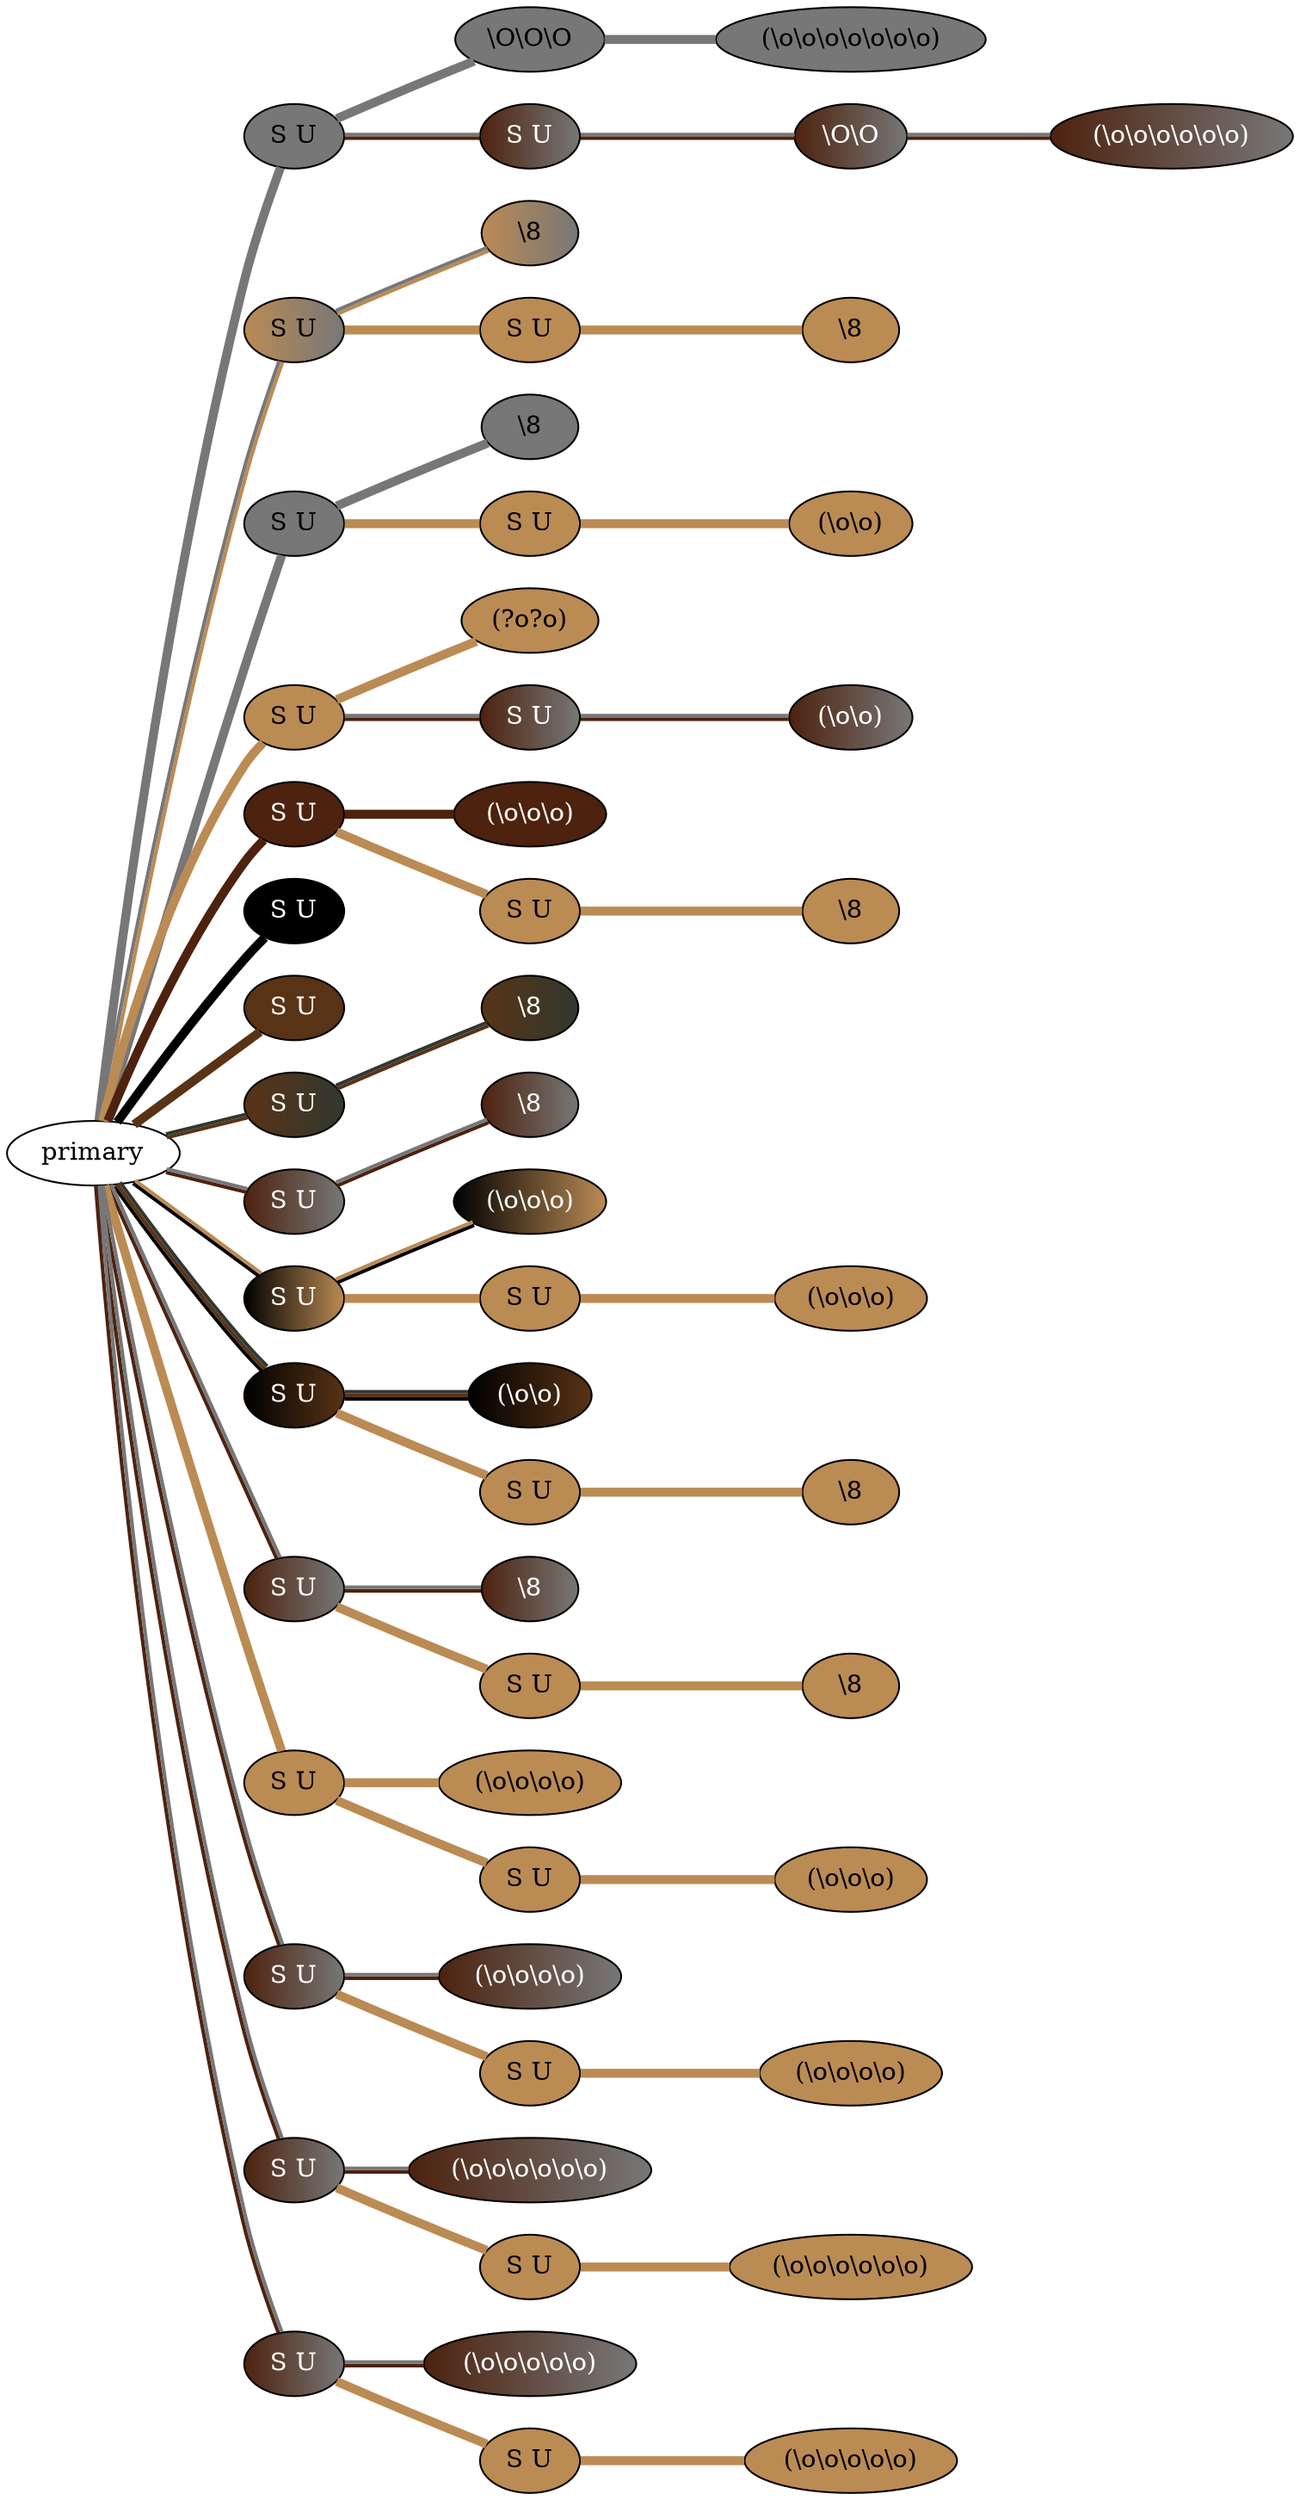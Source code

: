 graph {
 graph [rankdir=LR]
"1" [qtype="pendant_node", pendant_colors="#777777", pendant_ply="S", pendant_attach="U", pendant_length="36.0", label="S U", style=filled, fillcolor="#777777", fontcolor="#000000"]
"primary" -- "1" [qtype="pendant_link",penwidth=5,color="#777777"]
"1:0" [qtype="knot_node", knot_value="3", knot_type="S", knot_position="4.5", knot_spin="Z", label="\\O\\O\\O", style=filled, fillcolor="#777777" , fontcolor="#000000"]
"1" -- "1:0" [qtype="knot_link",penwidth=5,color="#777777"]
"1:1" [qtype="knot_node", knot_value="7", knot_type="L", knot_position="16.5", knot_spin="Z", label="(\\o\\o\\o\\o\\o\\o\\o)", style=filled, fillcolor="#777777" , fontcolor="#000000"]
"1:0" -- "1:1" [qtype="knot_link",penwidth=5,color="#777777"]
"1s1" [qtype="pendant_node", pendant_colors="#4D220E:#777777", pendant_ply="S", pendant_attach="U", pendant_length="30.0", label="S U", style=filled, fillcolor="#4D220E:#777777", fontcolor="#ffffff"]
"1" -- "1s1" [qtype="pendant_link",penwidth=2,color="#4D220E:#777777"]
"1s1:0" [qtype="knot_node", knot_value="2", knot_type="S", knot_position="4.5", knot_spin="Z", label="\\O\\O", style=filled, fillcolor="#4D220E:#777777" , fontcolor="#ffffff"]
"1s1" -- "1s1:0" [qtype="knot_link",penwidth=2,color="#4D220E:#777777"]
"1s1:1" [qtype="knot_node", knot_value="6", knot_type="L", knot_position="16.0", knot_spin="Z", label="(\\o\\o\\o\\o\\o\\o)", style=filled, fillcolor="#4D220E:#777777" , fontcolor="#ffffff"]
"1s1:0" -- "1s1:1" [qtype="knot_link",penwidth=2,color="#4D220E:#777777"]
"2" [qtype="pendant_node", pendant_colors="#BB8B54:#777777", pendant_ply="S", pendant_attach="U", pendant_length="42.0", label="S U", style=filled, fillcolor="#BB8B54:#777777", fontcolor="#000000"]
"primary" -- "2" [qtype="pendant_link",penwidth=2,color="#BB8B54:#777777"]
"2:0" [qtype="knot_node", knot_value="1", knot_type="E", knot_position="15.0", knot_spin="Z", label="\\8", style=filled, fillcolor="#BB8B54:#777777" , fontcolor="#000000"]
"2" -- "2:0" [qtype="knot_link",penwidth=2,color="#BB8B54:#777777"]
"2s1" [qtype="pendant_node", pendant_colors="#BB8B54", pendant_ply="S", pendant_attach="U", pendant_length="25.0", label="S U", style=filled, fillcolor="#BB8B54", fontcolor="#000000"]
"2" -- "2s1" [qtype="pendant_link",penwidth=5,color="#BB8B54"]
"2s1:0" [qtype="knot_node", knot_value="1", knot_type="E", knot_position="7.0", knot_spin="Z", label="\\8", style=filled, fillcolor="#BB8B54" , fontcolor="#000000"]
"2s1" -- "2s1:0" [qtype="knot_link",penwidth=5,color="#BB8B54"]
"3" [qtype="pendant_node", pendant_colors="#777777", pendant_ply="S", pendant_attach="U", pendant_length="42.5", label="S U", style=filled, fillcolor="#777777", fontcolor="#000000"]
"primary" -- "3" [qtype="pendant_link",penwidth=5,color="#777777"]
"3:0" [qtype="knot_node", knot_value="1", knot_type="E", knot_position="15.0", knot_spin="Z", label="\\8", style=filled, fillcolor="#777777" , fontcolor="#000000"]
"3" -- "3:0" [qtype="knot_link",penwidth=5,color="#777777"]
"3s1" [qtype="pendant_node", pendant_colors="#BB8B54", pendant_ply="S", pendant_attach="U", pendant_length="34.0", label="S U", style=filled, fillcolor="#BB8B54", fontcolor="#000000"]
"3" -- "3s1" [qtype="pendant_link",penwidth=5,color="#BB8B54"]
"3s1:0" [qtype="knot_node", knot_value="2", knot_type="L", knot_position="7.0", knot_spin="Z", label="(\\o\\o)", style=filled, fillcolor="#BB8B54" , fontcolor="#000000"]
"3s1" -- "3s1:0" [qtype="knot_link",penwidth=5,color="#BB8B54"]
"4" [qtype="pendant_node", pendant_colors="#BB8B54", pendant_ply="S", pendant_attach="U", pendant_length="46.5", label="S U", style=filled, fillcolor="#BB8B54", fontcolor="#000000"]
"primary" -- "4" [qtype="pendant_link",penwidth=5,color="#BB8B54"]
"4:0" [qtype="knot_node", knot_value="2", knot_type="L", knot_position="14.5", knot_spin="U", label="(?o?o)", style=filled, fillcolor="#BB8B54" , fontcolor="#000000"]
"4" -- "4:0" [qtype="knot_link",penwidth=5,color="#BB8B54"]
"4s1" [qtype="pendant_node", pendant_colors="#4D220E:#777777", pendant_ply="S", pendant_attach="U", pendant_length="36.0", label="S U", style=filled, fillcolor="#4D220E:#777777", fontcolor="#ffffff"]
"4" -- "4s1" [qtype="pendant_link",penwidth=2,color="#4D220E:#777777"]
"4s1:0" [qtype="knot_node", knot_value="2", knot_type="L", knot_position="7.5", knot_spin="Z", label="(\\o\\o)", style=filled, fillcolor="#4D220E:#777777" , fontcolor="#ffffff"]
"4s1" -- "4s1:0" [qtype="knot_link",penwidth=2,color="#4D220E:#777777"]
"5" [qtype="pendant_node", pendant_colors="#4D220E", pendant_ply="S", pendant_attach="U", pendant_length="39.0", label="S U", style=filled, fillcolor="#4D220E", fontcolor="#ffffff"]
"primary" -- "5" [qtype="pendant_link",penwidth=5,color="#4D220E"]
"5:0" [qtype="knot_node", knot_value="3", knot_type="L", knot_position="14.5", knot_spin="Z", label="(\\o\\o\\o)", style=filled, fillcolor="#4D220E" , fontcolor="#ffffff"]
"5" -- "5:0" [qtype="knot_link",penwidth=5,color="#4D220E"]
"5s1" [qtype="pendant_node", pendant_colors="#BB8B54", pendant_ply="S", pendant_attach="U", pendant_length="34.5", label="S U", style=filled, fillcolor="#BB8B54", fontcolor="#000000"]
"5" -- "5s1" [qtype="pendant_link",penwidth=5,color="#BB8B54"]
"5s1:0" [qtype="knot_node", knot_value="1", knot_type="E", knot_position="7.0", knot_spin="Z", label="\\8", style=filled, fillcolor="#BB8B54" , fontcolor="#000000"]
"5s1" -- "5s1:0" [qtype="knot_link",penwidth=5,color="#BB8B54"]
"6" [qtype="pendant_node", pendant_colors="#000000", pendant_ply="S", pendant_attach="U", pendant_length="37.5", label="S U", style=filled, fillcolor="#000000", fontcolor="#ffffff"]
"primary" -- "6" [qtype="pendant_link",penwidth=5,color="#000000"]
"7" [qtype="pendant_node", pendant_colors="#593315", pendant_ply="S", pendant_attach="U", pendant_length="50.5", label="S U", style=filled, fillcolor="#593315", fontcolor="#ffffff"]
"primary" -- "7" [qtype="pendant_link",penwidth=5,color="#593315"]
"8" [qtype="pendant_node", pendant_colors="#593315:#313830", pendant_ply="S", pendant_attach="U", pendant_length="32.5", label="S U", style=filled, fillcolor="#593315:#313830", fontcolor="#ffffff"]
"primary" -- "8" [qtype="pendant_link",penwidth=2,color="#593315:#313830"]
"8:0" [qtype="knot_node", knot_value="1", knot_type="E", knot_position="14.0", knot_spin="Z", label="\\8", style=filled, fillcolor="#593315:#313830" , fontcolor="#ffffff"]
"8" -- "8:0" [qtype="knot_link",penwidth=2,color="#593315:#313830"]
"9" [qtype="pendant_node", pendant_colors="#4D220E:#777777", pendant_ply="S", pendant_attach="U", pendant_length="45.5", label="S U", style=filled, fillcolor="#4D220E:#777777", fontcolor="#ffffff"]
"primary" -- "9" [qtype="pendant_link",penwidth=2,color="#4D220E:#777777"]
"9:0" [qtype="knot_node", knot_value="1", knot_type="E", knot_position="14.0", knot_spin="Z", label="\\8", style=filled, fillcolor="#4D220E:#777777" , fontcolor="#ffffff"]
"9" -- "9:0" [qtype="knot_link",penwidth=2,color="#4D220E:#777777"]
"10" [qtype="pendant_node", pendant_colors="#000000:#BB8B54", pendant_ply="S", pendant_attach="U", pendant_length="52.0", label="S U", style=filled, fillcolor="#000000:#BB8B54", fontcolor="#ffffff"]
"primary" -- "10" [qtype="pendant_link",penwidth=2,color="#000000:#BB8B54"]
"10:0" [qtype="knot_node", knot_value="3", knot_type="L", knot_position="13.5", knot_spin="Z", label="(\\o\\o\\o)", style=filled, fillcolor="#000000:#BB8B54" , fontcolor="#ffffff"]
"10" -- "10:0" [qtype="knot_link",penwidth=2,color="#000000:#BB8B54"]
"10s1" [qtype="pendant_node", pendant_colors="#BB8B54", pendant_ply="S", pendant_attach="U", pendant_length="35.0", label="S U", style=filled, fillcolor="#BB8B54", fontcolor="#000000"]
"10" -- "10s1" [qtype="pendant_link",penwidth=5,color="#BB8B54"]
"10s1:0" [qtype="knot_node", knot_value="3", knot_type="L", knot_position="7.0", knot_spin="Z", label="(\\o\\o\\o)", style=filled, fillcolor="#BB8B54" , fontcolor="#000000"]
"10s1" -- "10s1:0" [qtype="knot_link",penwidth=5,color="#BB8B54"]
"11" [qtype="pendant_node", pendant_colors="#000000:#593315:#313830", pendant_ply="S", pendant_attach="U", pendant_length="42.5", label="S U", style=filled, fillcolor="#000000:#593315:#313830", fontcolor="#ffffff"]
"primary" -- "11" [qtype="pendant_link",penwidth=2,color="#000000:#593315:#313830"]
"11:0" [qtype="knot_node", knot_value="2", knot_type="L", knot_position="13.0", knot_spin="Z", label="(\\o\\o)", style=filled, fillcolor="#000000:#593315:#313830" , fontcolor="#ffffff"]
"11" -- "11:0" [qtype="knot_link",penwidth=2,color="#000000:#593315:#313830"]
"11s1" [qtype="pendant_node", pendant_colors="#BB8B54", pendant_ply="S", pendant_attach="U", pendant_length="36.0", label="S U", style=filled, fillcolor="#BB8B54", fontcolor="#000000"]
"11" -- "11s1" [qtype="pendant_link",penwidth=5,color="#BB8B54"]
"11s1:0" [qtype="knot_node", knot_value="1", knot_type="E", knot_position="6.5", knot_spin="Z", label="\\8", style=filled, fillcolor="#BB8B54" , fontcolor="#000000"]
"11s1" -- "11s1:0" [qtype="knot_link",penwidth=5,color="#BB8B54"]
"12" [qtype="pendant_node", pendant_colors="#4D220E:#777777", pendant_ply="S", pendant_attach="U", pendant_length="31.5", label="S U", style=filled, fillcolor="#4D220E:#777777", fontcolor="#ffffff"]
"primary" -- "12" [qtype="pendant_link",penwidth=2,color="#4D220E:#777777"]
"12:0" [qtype="knot_node", knot_value="1", knot_type="E", knot_position="12.5", knot_spin="Z", label="\\8", style=filled, fillcolor="#4D220E:#777777" , fontcolor="#ffffff"]
"12" -- "12:0" [qtype="knot_link",penwidth=2,color="#4D220E:#777777"]
"12s1" [qtype="pendant_node", pendant_colors="#BB8B54", pendant_ply="S", pendant_attach="U", pendant_length="38.5", label="S U", style=filled, fillcolor="#BB8B54", fontcolor="#000000"]
"12" -- "12s1" [qtype="pendant_link",penwidth=5,color="#BB8B54"]
"12s1:0" [qtype="knot_node", knot_value="1", knot_type="E", knot_position="5.0", knot_spin="Z", label="\\8", style=filled, fillcolor="#BB8B54" , fontcolor="#000000"]
"12s1" -- "12s1:0" [qtype="knot_link",penwidth=5,color="#BB8B54"]
"13" [qtype="pendant_node", pendant_colors="#BB8B54", pendant_ply="S", pendant_attach="U", pendant_length="36.5", label="S U", style=filled, fillcolor="#BB8B54", fontcolor="#000000"]
"primary" -- "13" [qtype="pendant_link",penwidth=5,color="#BB8B54"]
"13:0" [qtype="knot_node", knot_value="4", knot_type="L", knot_position="12.0", knot_spin="Z", label="(\\o\\o\\o\\o)", style=filled, fillcolor="#BB8B54" , fontcolor="#000000"]
"13" -- "13:0" [qtype="knot_link",penwidth=5,color="#BB8B54"]
"13s1" [qtype="pendant_node", pendant_colors="#BB8B54", pendant_ply="S", pendant_attach="U", pendant_length="35.5", label="S U", style=filled, fillcolor="#BB8B54", fontcolor="#000000"]
"13" -- "13s1" [qtype="pendant_link",penwidth=5,color="#BB8B54"]
"13s1:0" [qtype="knot_node", knot_value="3", knot_type="L", knot_position="4.5", knot_spin="Z", label="(\\o\\o\\o)", style=filled, fillcolor="#BB8B54" , fontcolor="#000000"]
"13s1" -- "13s1:0" [qtype="knot_link",penwidth=5,color="#BB8B54"]
"14" [qtype="pendant_node", pendant_colors="#4D220E:#777777", pendant_ply="S", pendant_attach="U", pendant_length="32.5", label="S U", style=filled, fillcolor="#4D220E:#777777", fontcolor="#ffffff"]
"primary" -- "14" [qtype="pendant_link",penwidth=2,color="#4D220E:#777777"]
"14:0" [qtype="knot_node", knot_value="4", knot_type="L", knot_position="12.5", knot_spin="Z", label="(\\o\\o\\o\\o)", style=filled, fillcolor="#4D220E:#777777" , fontcolor="#ffffff"]
"14" -- "14:0" [qtype="knot_link",penwidth=2,color="#4D220E:#777777"]
"14s1" [qtype="pendant_node", pendant_colors="#BB8B54", pendant_ply="S", pendant_attach="U", pendant_length="34.5", label="S U", style=filled, fillcolor="#BB8B54", fontcolor="#000000"]
"14" -- "14s1" [qtype="pendant_link",penwidth=5,color="#BB8B54"]
"14s1:0" [qtype="knot_node", knot_value="4", knot_type="L", knot_position="4.0", knot_spin="Z", label="(\\o\\o\\o\\o)", style=filled, fillcolor="#BB8B54" , fontcolor="#000000"]
"14s1" -- "14s1:0" [qtype="knot_link",penwidth=5,color="#BB8B54"]
"15" [qtype="pendant_node", pendant_colors="#4D220E:#777777", pendant_ply="S", pendant_attach="U", pendant_length="27.5", label="S U", style=filled, fillcolor="#4D220E:#777777", fontcolor="#ffffff"]
"primary" -- "15" [qtype="pendant_link",penwidth=2,color="#4D220E:#777777"]
"15:0" [qtype="knot_node", knot_value="6", knot_type="L", knot_position="11.5", knot_spin="Z", label="(\\o\\o\\o\\o\\o\\o)", style=filled, fillcolor="#4D220E:#777777" , fontcolor="#ffffff"]
"15" -- "15:0" [qtype="knot_link",penwidth=2,color="#4D220E:#777777"]
"15s1" [qtype="pendant_node", pendant_colors="#BB8B54", pendant_ply="S", pendant_attach="U", pendant_length="33.5", label="S U", style=filled, fillcolor="#BB8B54", fontcolor="#000000"]
"15" -- "15s1" [qtype="pendant_link",penwidth=5,color="#BB8B54"]
"15s1:0" [qtype="knot_node", knot_value="6", knot_type="L", knot_position="3.5", knot_spin="Z", label="(\\o\\o\\o\\o\\o\\o)", style=filled, fillcolor="#BB8B54" , fontcolor="#000000"]
"15s1" -- "15s1:0" [qtype="knot_link",penwidth=5,color="#BB8B54"]
"16" [qtype="pendant_node", pendant_colors="#4D220E:#777777", pendant_ply="S", pendant_attach="U", pendant_length="27.5", label="S U", style=filled, fillcolor="#4D220E:#777777", fontcolor="#ffffff"]
"primary" -- "16" [qtype="pendant_link",penwidth=2,color="#4D220E:#777777"]
"16:0" [qtype="knot_node", knot_value="5", knot_type="L", knot_position="11.5", knot_spin="Z", label="(\\o\\o\\o\\o\\o)", style=filled, fillcolor="#4D220E:#777777" , fontcolor="#ffffff"]
"16" -- "16:0" [qtype="knot_link",penwidth=2,color="#4D220E:#777777"]
"16s1" [qtype="pendant_node", pendant_colors="#BB8B54", pendant_ply="S", pendant_attach="U", pendant_length="33.5", label="S U", style=filled, fillcolor="#BB8B54", fontcolor="#000000"]
"16" -- "16s1" [qtype="pendant_link",penwidth=5,color="#BB8B54"]
"16s1:0" [qtype="knot_node", knot_value="5", knot_type="L", knot_position="3.5", knot_spin="Z", label="(\\o\\o\\o\\o\\o)", style=filled, fillcolor="#BB8B54" , fontcolor="#000000"]
"16s1" -- "16s1:0" [qtype="knot_link",penwidth=5,color="#BB8B54"]
}
